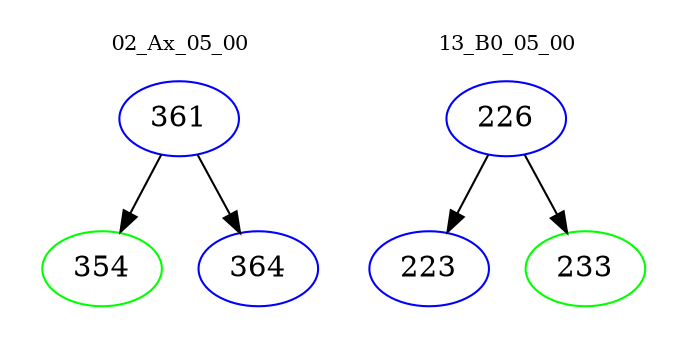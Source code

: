 digraph{
subgraph cluster_0 {
color = white
label = "02_Ax_05_00";
fontsize=10;
T0_361 [label="361", color="blue"]
T0_361 -> T0_354 [color="black"]
T0_354 [label="354", color="green"]
T0_361 -> T0_364 [color="black"]
T0_364 [label="364", color="blue"]
}
subgraph cluster_1 {
color = white
label = "13_B0_05_00";
fontsize=10;
T1_226 [label="226", color="blue"]
T1_226 -> T1_223 [color="black"]
T1_223 [label="223", color="blue"]
T1_226 -> T1_233 [color="black"]
T1_233 [label="233", color="green"]
}
}
